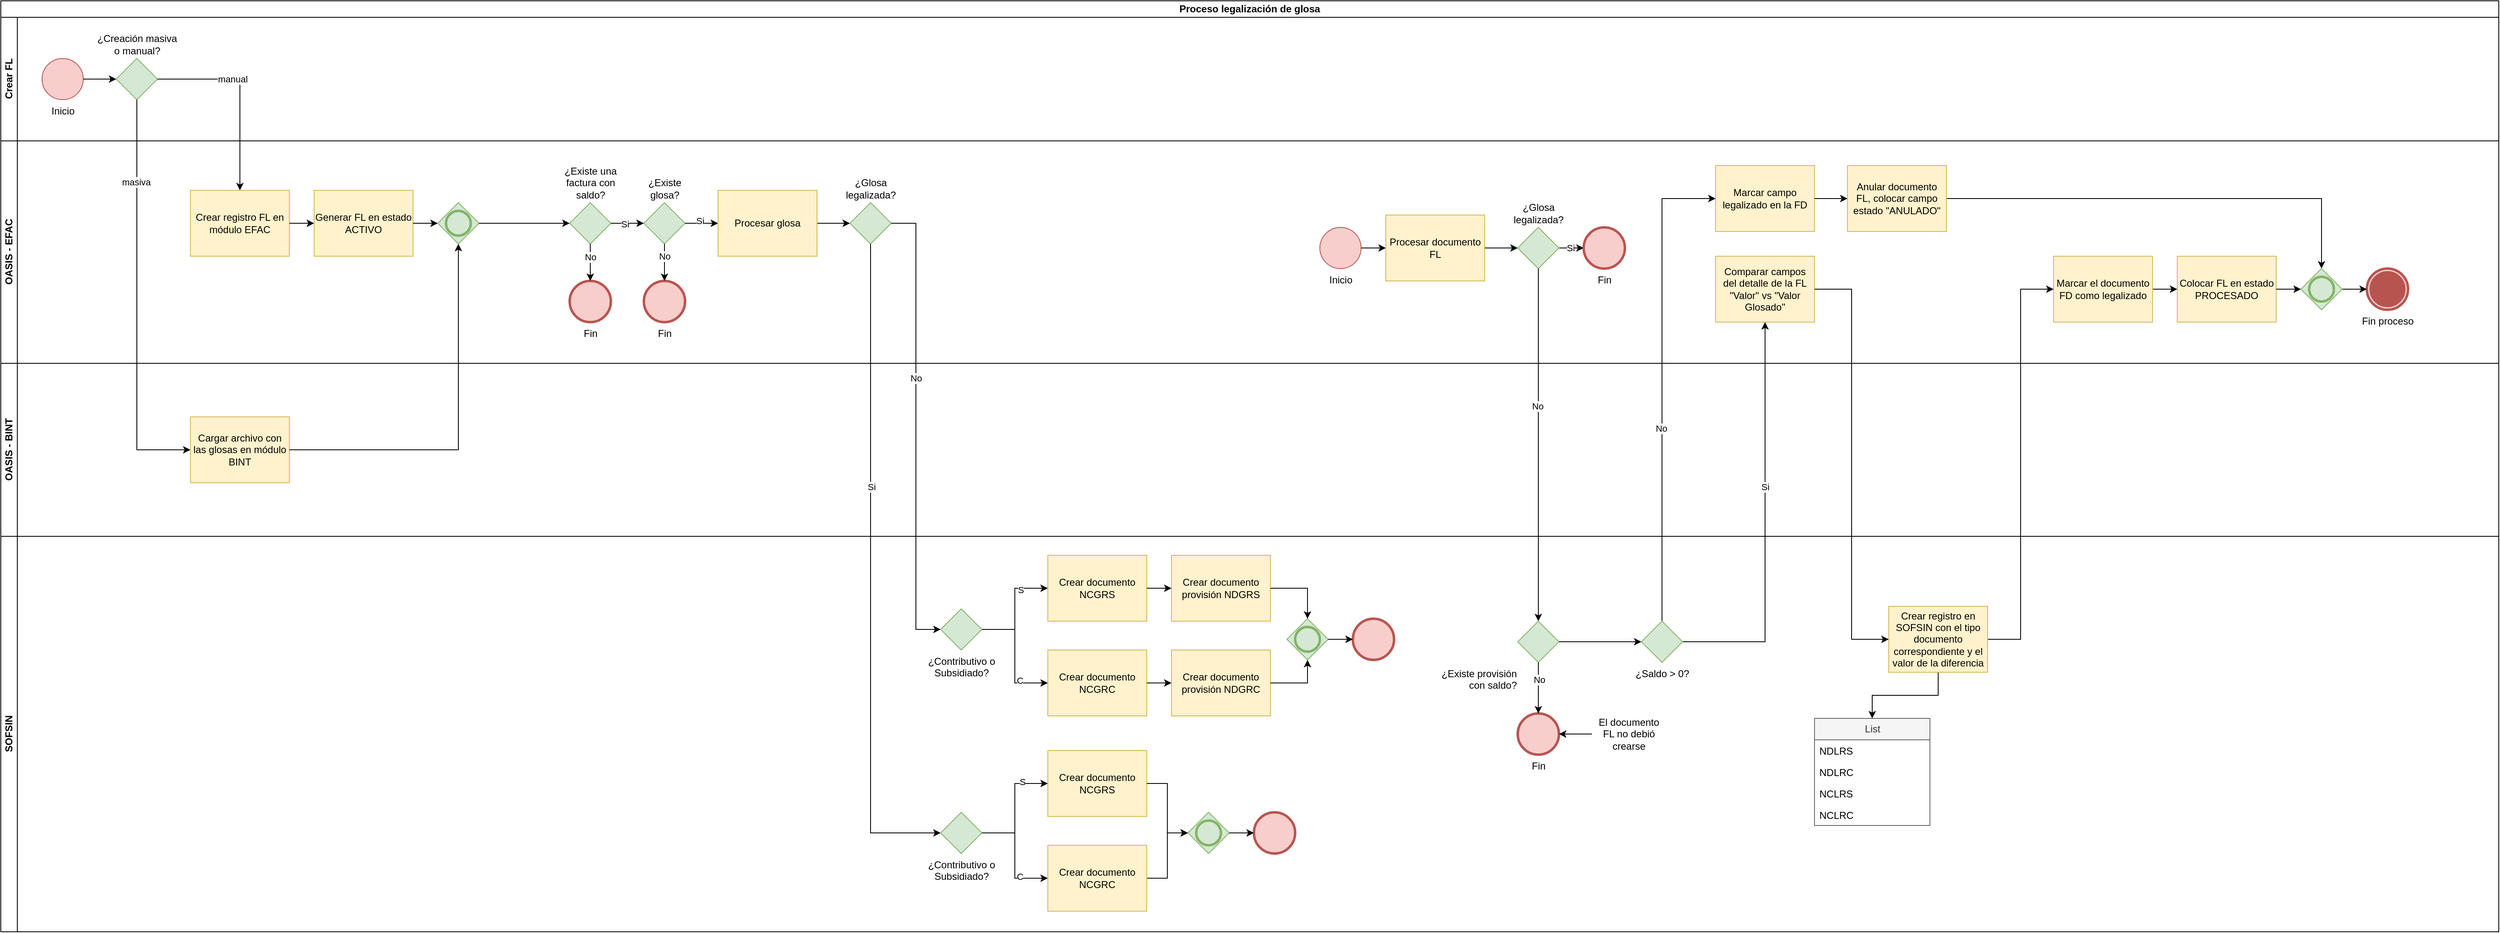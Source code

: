 <mxfile version="26.0.10">
  <diagram name="Página-1" id="QjnRR7jEjkSnEzNFnNj9">
    <mxGraphModel dx="1173" dy="513" grid="1" gridSize="10" guides="1" tooltips="1" connect="1" arrows="1" fold="1" page="1" pageScale="1" pageWidth="2910" pageHeight="1030" math="0" shadow="0">
      <root>
        <mxCell id="0" />
        <mxCell id="1" parent="0" />
        <mxCell id="Rm7F8vrEzkFGW5DVcHOp-1" value="Proceso legalización de glosa" style="swimlane;html=1;childLayout=stackLayout;resizeParent=1;resizeParentMax=0;horizontal=1;startSize=20;horizontalStack=0;whiteSpace=wrap;" vertex="1" parent="1">
          <mxGeometry x="20" y="20" width="3030" height="1130" as="geometry" />
        </mxCell>
        <mxCell id="Rm7F8vrEzkFGW5DVcHOp-2" value="Crear FL" style="swimlane;html=1;startSize=20;horizontal=0;" vertex="1" parent="Rm7F8vrEzkFGW5DVcHOp-1">
          <mxGeometry y="20" width="3030" height="150" as="geometry" />
        </mxCell>
        <mxCell id="Rm7F8vrEzkFGW5DVcHOp-5" value="Inicio" style="points=[[0.145,0.145,0],[0.5,0,0],[0.855,0.145,0],[1,0.5,0],[0.855,0.855,0],[0.5,1,0],[0.145,0.855,0],[0,0.5,0]];shape=mxgraph.bpmn.event;html=1;verticalLabelPosition=bottom;labelBackgroundColor=#ffffff;verticalAlign=top;align=center;perimeter=ellipsePerimeter;outlineConnect=0;aspect=fixed;outline=standard;symbol=general;fillColor=#f8cecc;strokeColor=#b85450;" vertex="1" parent="Rm7F8vrEzkFGW5DVcHOp-2">
          <mxGeometry x="50" y="50" width="50" height="50" as="geometry" />
        </mxCell>
        <mxCell id="Rm7F8vrEzkFGW5DVcHOp-9" value="¿Creación masiva &lt;br&gt;o manual?" style="points=[[0.25,0.25,0],[0.5,0,0],[0.75,0.25,0],[1,0.5,0],[0.75,0.75,0],[0.5,1,0],[0.25,0.75,0],[0,0.5,0]];shape=mxgraph.bpmn.gateway2;html=1;verticalLabelPosition=top;labelBackgroundColor=#ffffff;verticalAlign=bottom;align=center;perimeter=rhombusPerimeter;outlineConnect=0;outline=none;symbol=none;labelPosition=center;fillColor=#d5e8d4;strokeColor=#82b366;" vertex="1" parent="Rm7F8vrEzkFGW5DVcHOp-2">
          <mxGeometry x="140" y="50" width="50" height="50" as="geometry" />
        </mxCell>
        <mxCell id="Rm7F8vrEzkFGW5DVcHOp-6" style="edgeStyle=orthogonalEdgeStyle;rounded=0;orthogonalLoop=1;jettySize=auto;html=1;entryX=0;entryY=0.5;entryDx=0;entryDy=0;entryPerimeter=0;" edge="1" parent="Rm7F8vrEzkFGW5DVcHOp-2" source="Rm7F8vrEzkFGW5DVcHOp-5" target="Rm7F8vrEzkFGW5DVcHOp-9">
          <mxGeometry relative="1" as="geometry">
            <mxPoint x="140" y="75" as="targetPoint" />
          </mxGeometry>
        </mxCell>
        <mxCell id="Rm7F8vrEzkFGW5DVcHOp-3" value="OASIS - EFAC" style="swimlane;html=1;startSize=20;horizontal=0;" vertex="1" parent="Rm7F8vrEzkFGW5DVcHOp-1">
          <mxGeometry y="170" width="3030" height="270" as="geometry" />
        </mxCell>
        <mxCell id="Rm7F8vrEzkFGW5DVcHOp-15" value="Generar FL en estado ACTIVO" style="points=[[0.25,0,0],[0.5,0,0],[0.75,0,0],[1,0.25,0],[1,0.5,0],[1,0.75,0],[0.75,1,0],[0.5,1,0],[0.25,1,0],[0,0.75,0],[0,0.5,0],[0,0.25,0]];shape=mxgraph.bpmn.task2;whiteSpace=wrap;rectStyle=rounded;size=10;html=1;container=1;expand=0;collapsible=0;taskMarker=script;fillColor=#fff2cc;strokeColor=#d6b656;" vertex="1" parent="Rm7F8vrEzkFGW5DVcHOp-3">
          <mxGeometry x="380" y="60" width="120" height="80" as="geometry" />
        </mxCell>
        <mxCell id="Rm7F8vrEzkFGW5DVcHOp-16" style="edgeStyle=orthogonalEdgeStyle;rounded=0;orthogonalLoop=1;jettySize=auto;html=1;entryX=0;entryY=0.5;entryDx=0;entryDy=0;entryPerimeter=0;" edge="1" parent="Rm7F8vrEzkFGW5DVcHOp-3" source="Rm7F8vrEzkFGW5DVcHOp-15" target="Rm7F8vrEzkFGW5DVcHOp-19">
          <mxGeometry relative="1" as="geometry">
            <mxPoint x="530" y="100.0" as="targetPoint" />
          </mxGeometry>
        </mxCell>
        <mxCell id="Rm7F8vrEzkFGW5DVcHOp-19" value="" style="points=[[0.25,0.25,0],[0.5,0,0],[0.75,0.25,0],[1,0.5,0],[0.75,0.75,0],[0.5,1,0],[0.25,0.75,0],[0,0.5,0]];shape=mxgraph.bpmn.gateway2;html=1;verticalLabelPosition=bottom;labelBackgroundColor=#ffffff;verticalAlign=top;align=center;perimeter=rhombusPerimeter;outlineConnect=0;outline=end;symbol=general;fillColor=#d5e8d4;strokeColor=#82b366;" vertex="1" parent="Rm7F8vrEzkFGW5DVcHOp-3">
          <mxGeometry x="530" y="75" width="50" height="50" as="geometry" />
        </mxCell>
        <mxCell id="Rm7F8vrEzkFGW5DVcHOp-13" value="Crear registro FL en módulo EFAC" style="points=[[0.25,0,0],[0.5,0,0],[0.75,0,0],[1,0.25,0],[1,0.5,0],[1,0.75,0],[0.75,1,0],[0.5,1,0],[0.25,1,0],[0,0.75,0],[0,0.5,0],[0,0.25,0]];shape=mxgraph.bpmn.task2;whiteSpace=wrap;rectStyle=rounded;size=10;html=1;container=1;expand=0;collapsible=0;taskMarker=user;fillColor=#fff2cc;strokeColor=#d6b656;" vertex="1" parent="Rm7F8vrEzkFGW5DVcHOp-3">
          <mxGeometry x="230" y="60" width="120" height="80" as="geometry" />
        </mxCell>
        <mxCell id="Rm7F8vrEzkFGW5DVcHOp-14" style="edgeStyle=orthogonalEdgeStyle;rounded=0;orthogonalLoop=1;jettySize=auto;html=1;" edge="1" parent="Rm7F8vrEzkFGW5DVcHOp-3" source="Rm7F8vrEzkFGW5DVcHOp-13" target="Rm7F8vrEzkFGW5DVcHOp-15">
          <mxGeometry relative="1" as="geometry">
            <mxPoint x="410" y="-80" as="targetPoint" />
          </mxGeometry>
        </mxCell>
        <mxCell id="Rm7F8vrEzkFGW5DVcHOp-33" value="¿Existe una &lt;br&gt;factura con&lt;br&gt;saldo?" style="points=[[0.25,0.25,0],[0.5,0,0],[0.75,0.25,0],[1,0.5,0],[0.75,0.75,0],[0.5,1,0],[0.25,0.75,0],[0,0.5,0]];shape=mxgraph.bpmn.gateway2;html=1;verticalLabelPosition=top;labelBackgroundColor=#ffffff;verticalAlign=bottom;align=center;perimeter=rhombusPerimeter;outlineConnect=0;outline=none;symbol=none;labelPosition=center;fillColor=#d5e8d4;strokeColor=#82b366;" vertex="1" parent="Rm7F8vrEzkFGW5DVcHOp-3">
          <mxGeometry x="690" y="75" width="50" height="50" as="geometry" />
        </mxCell>
        <mxCell id="Rm7F8vrEzkFGW5DVcHOp-32" style="edgeStyle=orthogonalEdgeStyle;rounded=0;orthogonalLoop=1;jettySize=auto;html=1;" edge="1" parent="Rm7F8vrEzkFGW5DVcHOp-3" source="Rm7F8vrEzkFGW5DVcHOp-19" target="Rm7F8vrEzkFGW5DVcHOp-33">
          <mxGeometry relative="1" as="geometry">
            <mxPoint x="710" y="100" as="targetPoint" />
          </mxGeometry>
        </mxCell>
        <mxCell id="Rm7F8vrEzkFGW5DVcHOp-35" value="Fin" style="points=[[0.145,0.145,0],[0.5,0,0],[0.855,0.145,0],[1,0.5,0],[0.855,0.855,0],[0.5,1,0],[0.145,0.855,0],[0,0.5,0]];shape=mxgraph.bpmn.event;html=1;verticalLabelPosition=bottom;labelBackgroundColor=#ffffff;verticalAlign=top;align=center;perimeter=ellipsePerimeter;outlineConnect=0;aspect=fixed;outline=end;symbol=terminate2;fillColor=#f8cecc;strokeColor=#b85450;" vertex="1" parent="Rm7F8vrEzkFGW5DVcHOp-3">
          <mxGeometry x="690" y="170" width="50" height="50" as="geometry" />
        </mxCell>
        <mxCell id="Rm7F8vrEzkFGW5DVcHOp-34" style="edgeStyle=orthogonalEdgeStyle;rounded=0;orthogonalLoop=1;jettySize=auto;html=1;" edge="1" parent="Rm7F8vrEzkFGW5DVcHOp-3" source="Rm7F8vrEzkFGW5DVcHOp-33" target="Rm7F8vrEzkFGW5DVcHOp-35">
          <mxGeometry relative="1" as="geometry">
            <mxPoint x="715" y="180" as="targetPoint" />
          </mxGeometry>
        </mxCell>
        <mxCell id="Rm7F8vrEzkFGW5DVcHOp-36" value="No" style="edgeLabel;html=1;align=center;verticalAlign=middle;resizable=0;points=[];" vertex="1" connectable="0" parent="Rm7F8vrEzkFGW5DVcHOp-34">
          <mxGeometry x="0.256" y="-1" relative="1" as="geometry">
            <mxPoint x="1" y="-13" as="offset" />
          </mxGeometry>
        </mxCell>
        <mxCell id="Rm7F8vrEzkFGW5DVcHOp-39" value="¿Existe &lt;br&gt;glosa?" style="points=[[0.25,0.25,0],[0.5,0,0],[0.75,0.25,0],[1,0.5,0],[0.75,0.75,0],[0.5,1,0],[0.25,0.75,0],[0,0.5,0]];shape=mxgraph.bpmn.gateway2;html=1;verticalLabelPosition=top;labelBackgroundColor=#ffffff;verticalAlign=bottom;align=center;perimeter=rhombusPerimeter;outlineConnect=0;outline=none;symbol=none;labelPosition=center;fillColor=#d5e8d4;strokeColor=#82b366;" vertex="1" parent="Rm7F8vrEzkFGW5DVcHOp-3">
          <mxGeometry x="780" y="75" width="50" height="50" as="geometry" />
        </mxCell>
        <mxCell id="Rm7F8vrEzkFGW5DVcHOp-38" style="edgeStyle=orthogonalEdgeStyle;rounded=0;orthogonalLoop=1;jettySize=auto;html=1;" edge="1" parent="Rm7F8vrEzkFGW5DVcHOp-3" source="Rm7F8vrEzkFGW5DVcHOp-33" target="Rm7F8vrEzkFGW5DVcHOp-39">
          <mxGeometry relative="1" as="geometry">
            <mxPoint x="790" y="100" as="targetPoint" />
          </mxGeometry>
        </mxCell>
        <mxCell id="Rm7F8vrEzkFGW5DVcHOp-50" value="Si" style="edgeLabel;html=1;align=center;verticalAlign=middle;resizable=0;points=[];" vertex="1" connectable="0" parent="Rm7F8vrEzkFGW5DVcHOp-38">
          <mxGeometry x="-0.15" y="-1" relative="1" as="geometry">
            <mxPoint as="offset" />
          </mxGeometry>
        </mxCell>
        <mxCell id="Rm7F8vrEzkFGW5DVcHOp-41" value="Fin" style="points=[[0.145,0.145,0],[0.5,0,0],[0.855,0.145,0],[1,0.5,0],[0.855,0.855,0],[0.5,1,0],[0.145,0.855,0],[0,0.5,0]];shape=mxgraph.bpmn.event;html=1;verticalLabelPosition=bottom;labelBackgroundColor=#ffffff;verticalAlign=top;align=center;perimeter=ellipsePerimeter;outlineConnect=0;aspect=fixed;outline=end;symbol=terminate2;fillColor=#f8cecc;strokeColor=#b85450;" vertex="1" parent="Rm7F8vrEzkFGW5DVcHOp-3">
          <mxGeometry x="780" y="170" width="50" height="50" as="geometry" />
        </mxCell>
        <mxCell id="Rm7F8vrEzkFGW5DVcHOp-40" style="edgeStyle=orthogonalEdgeStyle;rounded=0;orthogonalLoop=1;jettySize=auto;html=1;" edge="1" parent="Rm7F8vrEzkFGW5DVcHOp-3" source="Rm7F8vrEzkFGW5DVcHOp-39" target="Rm7F8vrEzkFGW5DVcHOp-41">
          <mxGeometry relative="1" as="geometry">
            <mxPoint x="805" y="190" as="targetPoint" />
          </mxGeometry>
        </mxCell>
        <mxCell id="Rm7F8vrEzkFGW5DVcHOp-43" value="No" style="edgeLabel;html=1;align=center;verticalAlign=middle;resizable=0;points=[];" vertex="1" connectable="0" parent="Rm7F8vrEzkFGW5DVcHOp-40">
          <mxGeometry x="-0.33" relative="1" as="geometry">
            <mxPoint as="offset" />
          </mxGeometry>
        </mxCell>
        <mxCell id="Rm7F8vrEzkFGW5DVcHOp-45" value="¿Glosa &lt;br&gt;legalizada?" style="points=[[0.25,0.25,0],[0.5,0,0],[0.75,0.25,0],[1,0.5,0],[0.75,0.75,0],[0.5,1,0],[0.25,0.75,0],[0,0.5,0]];shape=mxgraph.bpmn.gateway2;html=1;verticalLabelPosition=top;labelBackgroundColor=#ffffff;verticalAlign=bottom;align=center;perimeter=rhombusPerimeter;outlineConnect=0;outline=none;symbol=none;labelPosition=center;fillColor=#d5e8d4;strokeColor=#82b366;" vertex="1" parent="Rm7F8vrEzkFGW5DVcHOp-3">
          <mxGeometry x="1030" y="75" width="50" height="50" as="geometry" />
        </mxCell>
        <mxCell id="Rm7F8vrEzkFGW5DVcHOp-44" style="edgeStyle=orthogonalEdgeStyle;rounded=0;orthogonalLoop=1;jettySize=auto;html=1;entryX=0;entryY=0.5;entryDx=0;entryDy=0;entryPerimeter=0;" edge="1" parent="Rm7F8vrEzkFGW5DVcHOp-3" source="Rm7F8vrEzkFGW5DVcHOp-39" target="Rm7F8vrEzkFGW5DVcHOp-55">
          <mxGeometry relative="1" as="geometry">
            <mxPoint x="890" y="100" as="targetPoint" />
          </mxGeometry>
        </mxCell>
        <mxCell id="Rm7F8vrEzkFGW5DVcHOp-51" value="Si" style="edgeLabel;html=1;align=center;verticalAlign=middle;resizable=0;points=[];" vertex="1" connectable="0" parent="Rm7F8vrEzkFGW5DVcHOp-44">
          <mxGeometry x="-0.1" y="3" relative="1" as="geometry">
            <mxPoint as="offset" />
          </mxGeometry>
        </mxCell>
        <mxCell id="Rm7F8vrEzkFGW5DVcHOp-56" style="edgeStyle=orthogonalEdgeStyle;rounded=0;orthogonalLoop=1;jettySize=auto;html=1;" edge="1" parent="Rm7F8vrEzkFGW5DVcHOp-3" source="Rm7F8vrEzkFGW5DVcHOp-55" target="Rm7F8vrEzkFGW5DVcHOp-45">
          <mxGeometry relative="1" as="geometry" />
        </mxCell>
        <mxCell id="Rm7F8vrEzkFGW5DVcHOp-55" value="Procesar glosa" style="points=[[0.25,0,0],[0.5,0,0],[0.75,0,0],[1,0.25,0],[1,0.5,0],[1,0.75,0],[0.75,1,0],[0.5,1,0],[0.25,1,0],[0,0.75,0],[0,0.5,0],[0,0.25,0]];shape=mxgraph.bpmn.task2;whiteSpace=wrap;rectStyle=rounded;size=10;html=1;container=1;expand=0;collapsible=0;taskMarker=script;fillColor=#fff2cc;strokeColor=#d6b656;" vertex="1" parent="Rm7F8vrEzkFGW5DVcHOp-3">
          <mxGeometry x="870" y="60" width="120" height="80" as="geometry" />
        </mxCell>
        <mxCell id="Rm7F8vrEzkFGW5DVcHOp-68" value="Marcar campo legalizado en la FD" style="points=[[0.25,0,0],[0.5,0,0],[0.75,0,0],[1,0.25,0],[1,0.5,0],[1,0.75,0],[0.75,1,0],[0.5,1,0],[0.25,1,0],[0,0.75,0],[0,0.5,0],[0,0.25,0]];shape=mxgraph.bpmn.task2;whiteSpace=wrap;rectStyle=rounded;size=10;html=1;container=1;expand=0;collapsible=0;taskMarker=script;fillColor=#fff2cc;strokeColor=#d6b656;" vertex="1" parent="Rm7F8vrEzkFGW5DVcHOp-3">
          <mxGeometry x="2080" y="30" width="120" height="80" as="geometry" />
        </mxCell>
        <mxCell id="Rm7F8vrEzkFGW5DVcHOp-131" style="edgeStyle=orthogonalEdgeStyle;rounded=0;orthogonalLoop=1;jettySize=auto;html=1;" edge="1" parent="Rm7F8vrEzkFGW5DVcHOp-3" source="Rm7F8vrEzkFGW5DVcHOp-70" target="Rm7F8vrEzkFGW5DVcHOp-129">
          <mxGeometry relative="1" as="geometry" />
        </mxCell>
        <mxCell id="Rm7F8vrEzkFGW5DVcHOp-70" value="Anular documento FL, colocar campo estado &quot;ANULADO&quot;" style="points=[[0.25,0,0],[0.5,0,0],[0.75,0,0],[1,0.25,0],[1,0.5,0],[1,0.75,0],[0.75,1,0],[0.5,1,0],[0.25,1,0],[0,0.75,0],[0,0.5,0],[0,0.25,0]];shape=mxgraph.bpmn.task2;whiteSpace=wrap;rectStyle=rounded;size=10;html=1;container=1;expand=0;collapsible=0;taskMarker=script;fillColor=#fff2cc;strokeColor=#d6b656;" vertex="1" parent="Rm7F8vrEzkFGW5DVcHOp-3">
          <mxGeometry x="2240" y="30" width="120" height="80" as="geometry" />
        </mxCell>
        <mxCell id="Rm7F8vrEzkFGW5DVcHOp-69" style="edgeStyle=orthogonalEdgeStyle;rounded=0;orthogonalLoop=1;jettySize=auto;html=1;" edge="1" parent="Rm7F8vrEzkFGW5DVcHOp-3" source="Rm7F8vrEzkFGW5DVcHOp-68" target="Rm7F8vrEzkFGW5DVcHOp-70">
          <mxGeometry relative="1" as="geometry">
            <mxPoint x="2520" y="60" as="targetPoint" />
          </mxGeometry>
        </mxCell>
        <mxCell id="Rm7F8vrEzkFGW5DVcHOp-72" value="Comparar campos del detalle de la FL &quot;Valor&quot; vs &quot;Valor Glosado&quot;" style="points=[[0.25,0,0],[0.5,0,0],[0.75,0,0],[1,0.25,0],[1,0.5,0],[1,0.75,0],[0.75,1,0],[0.5,1,0],[0.25,1,0],[0,0.75,0],[0,0.5,0],[0,0.25,0]];shape=mxgraph.bpmn.task2;whiteSpace=wrap;rectStyle=rounded;size=10;html=1;container=1;expand=0;collapsible=0;taskMarker=script;fillColor=#fff2cc;strokeColor=#d6b656;" vertex="1" parent="Rm7F8vrEzkFGW5DVcHOp-3">
          <mxGeometry x="2080" y="140" width="120" height="80" as="geometry" />
        </mxCell>
        <mxCell id="Rm7F8vrEzkFGW5DVcHOp-113" value="Colocar FL en estado PROCESADO" style="points=[[0.25,0,0],[0.5,0,0],[0.75,0,0],[1,0.25,0],[1,0.5,0],[1,0.75,0],[0.75,1,0],[0.5,1,0],[0.25,1,0],[0,0.75,0],[0,0.5,0],[0,0.25,0]];shape=mxgraph.bpmn.task2;whiteSpace=wrap;rectStyle=rounded;size=10;html=1;container=1;expand=0;collapsible=0;taskMarker=script;fillColor=#fff2cc;strokeColor=#d6b656;" vertex="1" parent="Rm7F8vrEzkFGW5DVcHOp-3">
          <mxGeometry x="2640" y="140" width="120" height="80" as="geometry" />
        </mxCell>
        <mxCell id="Rm7F8vrEzkFGW5DVcHOp-125" style="edgeStyle=orthogonalEdgeStyle;rounded=0;orthogonalLoop=1;jettySize=auto;html=1;" edge="1" parent="Rm7F8vrEzkFGW5DVcHOp-3" source="Rm7F8vrEzkFGW5DVcHOp-132" target="Rm7F8vrEzkFGW5DVcHOp-113">
          <mxGeometry relative="1" as="geometry" />
        </mxCell>
        <mxCell id="Rm7F8vrEzkFGW5DVcHOp-128" value="Fin proceso" style="points=[[0.145,0.145,0],[0.5,0,0],[0.855,0.145,0],[1,0.5,0],[0.855,0.855,0],[0.5,1,0],[0.145,0.855,0],[0,0.5,0]];shape=mxgraph.bpmn.event;html=1;verticalLabelPosition=bottom;labelBackgroundColor=#ffffff;verticalAlign=top;align=center;perimeter=ellipsePerimeter;outlineConnect=0;aspect=fixed;outline=end;symbol=terminate;fillColor=#f8cecc;strokeColor=#b85450;" vertex="1" parent="Rm7F8vrEzkFGW5DVcHOp-3">
          <mxGeometry x="2870" y="155" width="50" height="50" as="geometry" />
        </mxCell>
        <mxCell id="Rm7F8vrEzkFGW5DVcHOp-127" style="edgeStyle=orthogonalEdgeStyle;rounded=0;orthogonalLoop=1;jettySize=auto;html=1;" edge="1" parent="Rm7F8vrEzkFGW5DVcHOp-3" source="Rm7F8vrEzkFGW5DVcHOp-129" target="Rm7F8vrEzkFGW5DVcHOp-128">
          <mxGeometry relative="1" as="geometry">
            <mxPoint x="3040" y="180" as="targetPoint" />
          </mxGeometry>
        </mxCell>
        <mxCell id="Rm7F8vrEzkFGW5DVcHOp-129" value="" style="points=[[0.25,0.25,0],[0.5,0,0],[0.75,0.25,0],[1,0.5,0],[0.75,0.75,0],[0.5,1,0],[0.25,0.75,0],[0,0.5,0]];shape=mxgraph.bpmn.gateway2;html=1;verticalLabelPosition=bottom;labelBackgroundColor=#ffffff;verticalAlign=top;align=center;perimeter=rhombusPerimeter;outlineConnect=0;outline=end;symbol=general;fillColor=#d5e8d4;strokeColor=#82b366;" vertex="1" parent="Rm7F8vrEzkFGW5DVcHOp-3">
          <mxGeometry x="2790" y="155" width="50" height="50" as="geometry" />
        </mxCell>
        <mxCell id="Rm7F8vrEzkFGW5DVcHOp-130" value="" style="edgeStyle=orthogonalEdgeStyle;rounded=0;orthogonalLoop=1;jettySize=auto;html=1;" edge="1" parent="Rm7F8vrEzkFGW5DVcHOp-3" source="Rm7F8vrEzkFGW5DVcHOp-113" target="Rm7F8vrEzkFGW5DVcHOp-129">
          <mxGeometry relative="1" as="geometry">
            <mxPoint x="3090" y="370" as="targetPoint" />
            <mxPoint x="3000" y="370" as="sourcePoint" />
          </mxGeometry>
        </mxCell>
        <mxCell id="Rm7F8vrEzkFGW5DVcHOp-132" value="Marcar el documento FD como legalizado" style="points=[[0.25,0,0],[0.5,0,0],[0.75,0,0],[1,0.25,0],[1,0.5,0],[1,0.75,0],[0.75,1,0],[0.5,1,0],[0.25,1,0],[0,0.75,0],[0,0.5,0],[0,0.25,0]];shape=mxgraph.bpmn.task2;whiteSpace=wrap;rectStyle=rounded;size=10;html=1;container=1;expand=0;collapsible=0;taskMarker=script;fillColor=#fff2cc;strokeColor=#d6b656;" vertex="1" parent="Rm7F8vrEzkFGW5DVcHOp-3">
          <mxGeometry x="2490" y="140" width="120" height="80" as="geometry" />
        </mxCell>
        <mxCell id="Rm7F8vrEzkFGW5DVcHOp-135" value="Inicio" style="points=[[0.145,0.145,0],[0.5,0,0],[0.855,0.145,0],[1,0.5,0],[0.855,0.855,0],[0.5,1,0],[0.145,0.855,0],[0,0.5,0]];shape=mxgraph.bpmn.event;html=1;verticalLabelPosition=bottom;labelBackgroundColor=#ffffff;verticalAlign=top;align=center;perimeter=ellipsePerimeter;outlineConnect=0;aspect=fixed;outline=standard;symbol=general;fillColor=#f8cecc;strokeColor=#b85450;" vertex="1" parent="Rm7F8vrEzkFGW5DVcHOp-3">
          <mxGeometry x="1600" y="105" width="50" height="50" as="geometry" />
        </mxCell>
        <mxCell id="Rm7F8vrEzkFGW5DVcHOp-136" value="Procesar documento FL" style="points=[[0.25,0,0],[0.5,0,0],[0.75,0,0],[1,0.25,0],[1,0.5,0],[1,0.75,0],[0.75,1,0],[0.5,1,0],[0.25,1,0],[0,0.75,0],[0,0.5,0],[0,0.25,0]];shape=mxgraph.bpmn.task2;whiteSpace=wrap;rectStyle=rounded;size=10;html=1;container=1;expand=0;collapsible=0;taskMarker=abstract;fillColor=#fff2cc;strokeColor=#d6b656;" vertex="1" parent="Rm7F8vrEzkFGW5DVcHOp-3">
          <mxGeometry x="1680" y="90" width="120" height="80" as="geometry" />
        </mxCell>
        <mxCell id="Rm7F8vrEzkFGW5DVcHOp-137" style="edgeStyle=orthogonalEdgeStyle;rounded=0;orthogonalLoop=1;jettySize=auto;html=1;entryX=0;entryY=0.5;entryDx=0;entryDy=0;entryPerimeter=0;" edge="1" parent="Rm7F8vrEzkFGW5DVcHOp-3" source="Rm7F8vrEzkFGW5DVcHOp-135" target="Rm7F8vrEzkFGW5DVcHOp-136">
          <mxGeometry relative="1" as="geometry" />
        </mxCell>
        <mxCell id="Rm7F8vrEzkFGW5DVcHOp-152" style="edgeStyle=orthogonalEdgeStyle;rounded=0;orthogonalLoop=1;jettySize=auto;html=1;entryX=0;entryY=0.5;entryDx=0;entryDy=0;entryPerimeter=0;" edge="1" parent="Rm7F8vrEzkFGW5DVcHOp-3" source="Rm7F8vrEzkFGW5DVcHOp-147" target="Rm7F8vrEzkFGW5DVcHOp-153">
          <mxGeometry relative="1" as="geometry">
            <mxPoint x="1940" y="130" as="targetPoint" />
          </mxGeometry>
        </mxCell>
        <mxCell id="Rm7F8vrEzkFGW5DVcHOp-154" value="Si" style="edgeLabel;html=1;align=center;verticalAlign=middle;resizable=0;points=[];" vertex="1" connectable="0" parent="Rm7F8vrEzkFGW5DVcHOp-152">
          <mxGeometry x="0.342" relative="1" as="geometry">
            <mxPoint as="offset" />
          </mxGeometry>
        </mxCell>
        <mxCell id="Rm7F8vrEzkFGW5DVcHOp-147" value="¿Glosa &lt;br&gt;legalizada?" style="points=[[0.25,0.25,0],[0.5,0,0],[0.75,0.25,0],[1,0.5,0],[0.75,0.75,0],[0.5,1,0],[0.25,0.75,0],[0,0.5,0]];shape=mxgraph.bpmn.gateway2;html=1;verticalLabelPosition=top;labelBackgroundColor=#ffffff;verticalAlign=bottom;align=center;perimeter=rhombusPerimeter;outlineConnect=0;outline=none;symbol=none;labelPosition=center;fillColor=#d5e8d4;strokeColor=#82b366;" vertex="1" parent="Rm7F8vrEzkFGW5DVcHOp-3">
          <mxGeometry x="1840" y="105" width="50" height="50" as="geometry" />
        </mxCell>
        <mxCell id="Rm7F8vrEzkFGW5DVcHOp-149" style="edgeStyle=orthogonalEdgeStyle;rounded=0;orthogonalLoop=1;jettySize=auto;html=1;entryX=0;entryY=0.5;entryDx=0;entryDy=0;entryPerimeter=0;" edge="1" parent="Rm7F8vrEzkFGW5DVcHOp-3" source="Rm7F8vrEzkFGW5DVcHOp-136" target="Rm7F8vrEzkFGW5DVcHOp-147">
          <mxGeometry relative="1" as="geometry" />
        </mxCell>
        <mxCell id="Rm7F8vrEzkFGW5DVcHOp-153" value="Fin" style="points=[[0.145,0.145,0],[0.5,0,0],[0.855,0.145,0],[1,0.5,0],[0.855,0.855,0],[0.5,1,0],[0.145,0.855,0],[0,0.5,0]];shape=mxgraph.bpmn.event;html=1;verticalLabelPosition=bottom;labelBackgroundColor=#ffffff;verticalAlign=top;align=center;perimeter=ellipsePerimeter;outlineConnect=0;aspect=fixed;outline=end;symbol=terminate2;fillColor=#f8cecc;strokeColor=#b85450;" vertex="1" parent="Rm7F8vrEzkFGW5DVcHOp-3">
          <mxGeometry x="1920" y="105" width="50" height="50" as="geometry" />
        </mxCell>
        <mxCell id="Rm7F8vrEzkFGW5DVcHOp-4" value="OASIS - BINT" style="swimlane;html=1;startSize=20;horizontal=0;" vertex="1" parent="Rm7F8vrEzkFGW5DVcHOp-1">
          <mxGeometry y="440" width="3030" height="210" as="geometry" />
        </mxCell>
        <mxCell id="Rm7F8vrEzkFGW5DVcHOp-11" value="Cargar archivo con las glosas en módulo BINT" style="points=[[0.25,0,0],[0.5,0,0],[0.75,0,0],[1,0.25,0],[1,0.5,0],[1,0.75,0],[0.75,1,0],[0.5,1,0],[0.25,1,0],[0,0.75,0],[0,0.5,0],[0,0.25,0]];shape=mxgraph.bpmn.task2;whiteSpace=wrap;rectStyle=rounded;size=10;html=1;container=1;expand=0;collapsible=0;taskMarker=user;fillColor=#fff2cc;strokeColor=#d6b656;" vertex="1" parent="Rm7F8vrEzkFGW5DVcHOp-4">
          <mxGeometry x="230" y="65" width="120" height="80" as="geometry" />
        </mxCell>
        <mxCell id="Rm7F8vrEzkFGW5DVcHOp-12" style="edgeStyle=orthogonalEdgeStyle;rounded=0;orthogonalLoop=1;jettySize=auto;html=1;" edge="1" parent="Rm7F8vrEzkFGW5DVcHOp-1" source="Rm7F8vrEzkFGW5DVcHOp-9" target="Rm7F8vrEzkFGW5DVcHOp-13">
          <mxGeometry relative="1" as="geometry">
            <mxPoint x="300" y="220" as="targetPoint" />
          </mxGeometry>
        </mxCell>
        <mxCell id="Rm7F8vrEzkFGW5DVcHOp-31" value="manual" style="edgeLabel;html=1;align=center;verticalAlign=middle;resizable=0;points=[];" vertex="1" connectable="0" parent="Rm7F8vrEzkFGW5DVcHOp-12">
          <mxGeometry x="-0.226" relative="1" as="geometry">
            <mxPoint as="offset" />
          </mxGeometry>
        </mxCell>
        <mxCell id="Rm7F8vrEzkFGW5DVcHOp-20" style="edgeStyle=orthogonalEdgeStyle;rounded=0;orthogonalLoop=1;jettySize=auto;html=1;" edge="1" parent="Rm7F8vrEzkFGW5DVcHOp-1" source="Rm7F8vrEzkFGW5DVcHOp-11" target="Rm7F8vrEzkFGW5DVcHOp-19">
          <mxGeometry relative="1" as="geometry" />
        </mxCell>
        <mxCell id="Rm7F8vrEzkFGW5DVcHOp-29" style="edgeStyle=orthogonalEdgeStyle;rounded=0;orthogonalLoop=1;jettySize=auto;html=1;entryX=0;entryY=0.5;entryDx=0;entryDy=0;entryPerimeter=0;exitX=0.5;exitY=1;exitDx=0;exitDy=0;exitPerimeter=0;" edge="1" parent="Rm7F8vrEzkFGW5DVcHOp-1" source="Rm7F8vrEzkFGW5DVcHOp-9" target="Rm7F8vrEzkFGW5DVcHOp-11">
          <mxGeometry relative="1" as="geometry" />
        </mxCell>
        <mxCell id="Rm7F8vrEzkFGW5DVcHOp-30" value="masiva" style="edgeLabel;html=1;align=center;verticalAlign=middle;resizable=0;points=[];" vertex="1" connectable="0" parent="Rm7F8vrEzkFGW5DVcHOp-29">
          <mxGeometry x="-0.593" y="-1" relative="1" as="geometry">
            <mxPoint as="offset" />
          </mxGeometry>
        </mxCell>
        <mxCell id="Rm7F8vrEzkFGW5DVcHOp-57" style="edgeStyle=orthogonalEdgeStyle;rounded=0;orthogonalLoop=1;jettySize=auto;html=1;entryX=0;entryY=0.5;entryDx=0;entryDy=0;entryPerimeter=0;" edge="1" parent="Rm7F8vrEzkFGW5DVcHOp-1" source="Rm7F8vrEzkFGW5DVcHOp-45" target="Rm7F8vrEzkFGW5DVcHOp-91">
          <mxGeometry relative="1" as="geometry">
            <mxPoint x="1140" y="270" as="targetPoint" />
          </mxGeometry>
        </mxCell>
        <mxCell id="Rm7F8vrEzkFGW5DVcHOp-74" value="No" style="edgeLabel;html=1;align=center;verticalAlign=middle;resizable=0;points=[];" vertex="1" connectable="0" parent="Rm7F8vrEzkFGW5DVcHOp-57">
          <mxGeometry x="-0.212" relative="1" as="geometry">
            <mxPoint as="offset" />
          </mxGeometry>
        </mxCell>
        <mxCell id="Rm7F8vrEzkFGW5DVcHOp-66" style="edgeStyle=orthogonalEdgeStyle;rounded=0;orthogonalLoop=1;jettySize=auto;html=1;entryX=0;entryY=0.5;entryDx=0;entryDy=0;entryPerimeter=0;exitX=0.5;exitY=0;exitDx=0;exitDy=0;exitPerimeter=0;" edge="1" parent="Rm7F8vrEzkFGW5DVcHOp-1" source="Rm7F8vrEzkFGW5DVcHOp-156" target="Rm7F8vrEzkFGW5DVcHOp-68">
          <mxGeometry relative="1" as="geometry">
            <mxPoint x="1400" y="700" as="targetPoint" />
            <mxPoint x="2160" y="240" as="sourcePoint" />
            <Array as="points">
              <mxPoint x="2015" y="240" />
            </Array>
          </mxGeometry>
        </mxCell>
        <mxCell id="Rm7F8vrEzkFGW5DVcHOp-67" value="No" style="edgeLabel;html=1;align=center;verticalAlign=middle;resizable=0;points=[];" vertex="1" connectable="0" parent="Rm7F8vrEzkFGW5DVcHOp-66">
          <mxGeometry x="-0.189" y="1" relative="1" as="geometry">
            <mxPoint as="offset" />
          </mxGeometry>
        </mxCell>
        <mxCell id="Rm7F8vrEzkFGW5DVcHOp-71" style="edgeStyle=orthogonalEdgeStyle;rounded=0;orthogonalLoop=1;jettySize=auto;html=1;exitX=1;exitY=0.5;exitDx=0;exitDy=0;exitPerimeter=0;" edge="1" parent="Rm7F8vrEzkFGW5DVcHOp-1" source="Rm7F8vrEzkFGW5DVcHOp-156" target="Rm7F8vrEzkFGW5DVcHOp-72">
          <mxGeometry relative="1" as="geometry">
            <mxPoint x="1300" y="810" as="targetPoint" />
            <mxPoint x="2220" y="400" as="sourcePoint" />
            <Array as="points">
              <mxPoint x="2140" y="778" />
              <mxPoint x="2140" y="350" />
            </Array>
          </mxGeometry>
        </mxCell>
        <mxCell id="Rm7F8vrEzkFGW5DVcHOp-73" value="Si" style="edgeLabel;html=1;align=center;verticalAlign=middle;resizable=0;points=[];" vertex="1" connectable="0" parent="Rm7F8vrEzkFGW5DVcHOp-71">
          <mxGeometry x="0.18" relative="1" as="geometry">
            <mxPoint as="offset" />
          </mxGeometry>
        </mxCell>
        <mxCell id="Rm7F8vrEzkFGW5DVcHOp-78" style="edgeStyle=orthogonalEdgeStyle;rounded=0;orthogonalLoop=1;jettySize=auto;html=1;entryX=0;entryY=0.5;entryDx=0;entryDy=0;entryPerimeter=0;exitX=0.5;exitY=1;exitDx=0;exitDy=0;exitPerimeter=0;" edge="1" parent="Rm7F8vrEzkFGW5DVcHOp-1" source="Rm7F8vrEzkFGW5DVcHOp-45" target="Rm7F8vrEzkFGW5DVcHOp-77">
          <mxGeometry relative="1" as="geometry" />
        </mxCell>
        <mxCell id="Rm7F8vrEzkFGW5DVcHOp-79" value="Si" style="edgeLabel;html=1;align=center;verticalAlign=middle;resizable=0;points=[];" vertex="1" connectable="0" parent="Rm7F8vrEzkFGW5DVcHOp-78">
          <mxGeometry x="-0.263" y="1" relative="1" as="geometry">
            <mxPoint as="offset" />
          </mxGeometry>
        </mxCell>
        <mxCell id="Rm7F8vrEzkFGW5DVcHOp-126" style="edgeStyle=orthogonalEdgeStyle;rounded=0;orthogonalLoop=1;jettySize=auto;html=1;entryX=0;entryY=0.5;entryDx=0;entryDy=0;entryPerimeter=0;" edge="1" parent="Rm7F8vrEzkFGW5DVcHOp-1" source="Rm7F8vrEzkFGW5DVcHOp-116" target="Rm7F8vrEzkFGW5DVcHOp-132">
          <mxGeometry relative="1" as="geometry">
            <mxPoint x="2465" y="375" as="targetPoint" />
          </mxGeometry>
        </mxCell>
        <mxCell id="Rm7F8vrEzkFGW5DVcHOp-150" style="edgeStyle=orthogonalEdgeStyle;rounded=0;orthogonalLoop=1;jettySize=auto;html=1;" edge="1" parent="Rm7F8vrEzkFGW5DVcHOp-1" source="Rm7F8vrEzkFGW5DVcHOp-147" target="Rm7F8vrEzkFGW5DVcHOp-141">
          <mxGeometry relative="1" as="geometry">
            <mxPoint x="1785" y="735" as="targetPoint" />
          </mxGeometry>
        </mxCell>
        <mxCell id="Rm7F8vrEzkFGW5DVcHOp-151" value="No" style="edgeLabel;html=1;align=center;verticalAlign=middle;resizable=0;points=[];" vertex="1" connectable="0" parent="Rm7F8vrEzkFGW5DVcHOp-150">
          <mxGeometry x="-0.22" y="-1" relative="1" as="geometry">
            <mxPoint as="offset" />
          </mxGeometry>
        </mxCell>
        <mxCell id="Rm7F8vrEzkFGW5DVcHOp-21" value="SOFSIN" style="swimlane;html=1;startSize=20;horizontal=0;" vertex="1" parent="Rm7F8vrEzkFGW5DVcHOp-1">
          <mxGeometry y="650" width="3030" height="480" as="geometry" />
        </mxCell>
        <mxCell id="Rm7F8vrEzkFGW5DVcHOp-77" value="¿Contributivo o&lt;br&gt;Subsidiado?" style="points=[[0.25,0.25,0],[0.5,0,0],[0.75,0.25,0],[1,0.5,0],[0.75,0.75,0],[0.5,1,0],[0.25,0.75,0],[0,0.5,0]];shape=mxgraph.bpmn.gateway2;html=1;verticalLabelPosition=bottom;labelBackgroundColor=#ffffff;verticalAlign=top;align=center;perimeter=rhombusPerimeter;outlineConnect=0;outline=none;symbol=none;fillColor=#d5e8d4;strokeColor=#82b366;" vertex="1" parent="Rm7F8vrEzkFGW5DVcHOp-21">
          <mxGeometry x="1140" y="335" width="50" height="50" as="geometry" />
        </mxCell>
        <mxCell id="Rm7F8vrEzkFGW5DVcHOp-81" value="Crear documento NCGRS" style="points=[[0.25,0,0],[0.5,0,0],[0.75,0,0],[1,0.25,0],[1,0.5,0],[1,0.75,0],[0.75,1,0],[0.5,1,0],[0.25,1,0],[0,0.75,0],[0,0.5,0],[0,0.25,0]];shape=mxgraph.bpmn.task2;whiteSpace=wrap;rectStyle=rounded;size=10;html=1;container=1;expand=0;collapsible=0;taskMarker=script;fillColor=#fff2cc;strokeColor=#d6b656;" vertex="1" parent="Rm7F8vrEzkFGW5DVcHOp-21">
          <mxGeometry x="1270" y="260" width="120" height="80" as="geometry" />
        </mxCell>
        <mxCell id="Rm7F8vrEzkFGW5DVcHOp-80" style="edgeStyle=orthogonalEdgeStyle;rounded=0;orthogonalLoop=1;jettySize=auto;html=1;" edge="1" parent="Rm7F8vrEzkFGW5DVcHOp-21" source="Rm7F8vrEzkFGW5DVcHOp-77" target="Rm7F8vrEzkFGW5DVcHOp-81">
          <mxGeometry relative="1" as="geometry">
            <mxPoint x="1240" y="220" as="targetPoint" />
          </mxGeometry>
        </mxCell>
        <mxCell id="Rm7F8vrEzkFGW5DVcHOp-96" value="S" style="edgeLabel;html=1;align=center;verticalAlign=middle;resizable=0;points=[];" vertex="1" connectable="0" parent="Rm7F8vrEzkFGW5DVcHOp-80">
          <mxGeometry x="0.551" y="2" relative="1" as="geometry">
            <mxPoint as="offset" />
          </mxGeometry>
        </mxCell>
        <mxCell id="Rm7F8vrEzkFGW5DVcHOp-86" style="edgeStyle=orthogonalEdgeStyle;rounded=0;orthogonalLoop=1;jettySize=auto;html=1;" edge="1" parent="Rm7F8vrEzkFGW5DVcHOp-21" source="Rm7F8vrEzkFGW5DVcHOp-83" target="Rm7F8vrEzkFGW5DVcHOp-85">
          <mxGeometry relative="1" as="geometry" />
        </mxCell>
        <mxCell id="Rm7F8vrEzkFGW5DVcHOp-83" value="Crear documento NCGRC" style="points=[[0.25,0,0],[0.5,0,0],[0.75,0,0],[1,0.25,0],[1,0.5,0],[1,0.75,0],[0.75,1,0],[0.5,1,0],[0.25,1,0],[0,0.75,0],[0,0.5,0],[0,0.25,0]];shape=mxgraph.bpmn.task2;whiteSpace=wrap;rectStyle=rounded;size=10;html=1;container=1;expand=0;collapsible=0;taskMarker=script;fillColor=#fff2cc;strokeColor=#d6b656;" vertex="1" parent="Rm7F8vrEzkFGW5DVcHOp-21">
          <mxGeometry x="1270" y="375" width="120" height="80" as="geometry" />
        </mxCell>
        <mxCell id="Rm7F8vrEzkFGW5DVcHOp-82" style="edgeStyle=orthogonalEdgeStyle;rounded=0;orthogonalLoop=1;jettySize=auto;html=1;" edge="1" parent="Rm7F8vrEzkFGW5DVcHOp-21" source="Rm7F8vrEzkFGW5DVcHOp-77" target="Rm7F8vrEzkFGW5DVcHOp-83">
          <mxGeometry relative="1" as="geometry">
            <mxPoint x="1280" y="340" as="targetPoint" />
          </mxGeometry>
        </mxCell>
        <mxCell id="Rm7F8vrEzkFGW5DVcHOp-97" value="C" style="edgeLabel;html=1;align=center;verticalAlign=middle;resizable=0;points=[];" vertex="1" connectable="0" parent="Rm7F8vrEzkFGW5DVcHOp-82">
          <mxGeometry x="0.49" y="2" relative="1" as="geometry">
            <mxPoint as="offset" />
          </mxGeometry>
        </mxCell>
        <mxCell id="Rm7F8vrEzkFGW5DVcHOp-85" value="" style="points=[[0.25,0.25,0],[0.5,0,0],[0.75,0.25,0],[1,0.5,0],[0.75,0.75,0],[0.5,1,0],[0.25,0.75,0],[0,0.5,0]];shape=mxgraph.bpmn.gateway2;html=1;verticalLabelPosition=bottom;labelBackgroundColor=#ffffff;verticalAlign=top;align=center;perimeter=rhombusPerimeter;outlineConnect=0;outline=end;symbol=general;fillColor=#d5e8d4;strokeColor=#82b366;" vertex="1" parent="Rm7F8vrEzkFGW5DVcHOp-21">
          <mxGeometry x="1440" y="335" width="50" height="50" as="geometry" />
        </mxCell>
        <mxCell id="Rm7F8vrEzkFGW5DVcHOp-84" style="edgeStyle=orthogonalEdgeStyle;rounded=0;orthogonalLoop=1;jettySize=auto;html=1;" edge="1" parent="Rm7F8vrEzkFGW5DVcHOp-21" source="Rm7F8vrEzkFGW5DVcHOp-81" target="Rm7F8vrEzkFGW5DVcHOp-85">
          <mxGeometry relative="1" as="geometry">
            <mxPoint x="1450" y="300" as="targetPoint" />
          </mxGeometry>
        </mxCell>
        <mxCell id="Rm7F8vrEzkFGW5DVcHOp-88" value="" style="points=[[0.145,0.145,0],[0.5,0,0],[0.855,0.145,0],[1,0.5,0],[0.855,0.855,0],[0.5,1,0],[0.145,0.855,0],[0,0.5,0]];shape=mxgraph.bpmn.event;html=1;verticalLabelPosition=bottom;labelBackgroundColor=#ffffff;verticalAlign=top;align=center;perimeter=ellipsePerimeter;outlineConnect=0;aspect=fixed;outline=end;symbol=terminate2;fillColor=#f8cecc;strokeColor=#b85450;" vertex="1" parent="Rm7F8vrEzkFGW5DVcHOp-21">
          <mxGeometry x="1520" y="335" width="50" height="50" as="geometry" />
        </mxCell>
        <mxCell id="Rm7F8vrEzkFGW5DVcHOp-87" style="edgeStyle=orthogonalEdgeStyle;rounded=0;orthogonalLoop=1;jettySize=auto;html=1;" edge="1" parent="Rm7F8vrEzkFGW5DVcHOp-21" source="Rm7F8vrEzkFGW5DVcHOp-85" target="Rm7F8vrEzkFGW5DVcHOp-88">
          <mxGeometry relative="1" as="geometry">
            <mxPoint x="1530" y="360" as="targetPoint" />
          </mxGeometry>
        </mxCell>
        <mxCell id="Rm7F8vrEzkFGW5DVcHOp-89" value="Crear documento NCGRS" style="points=[[0.25,0,0],[0.5,0,0],[0.75,0,0],[1,0.25,0],[1,0.5,0],[1,0.75,0],[0.75,1,0],[0.5,1,0],[0.25,1,0],[0,0.75,0],[0,0.5,0],[0,0.25,0]];shape=mxgraph.bpmn.task2;whiteSpace=wrap;rectStyle=rounded;size=10;html=1;container=1;expand=0;collapsible=0;taskMarker=script;fillColor=#fff2cc;strokeColor=#d6b656;" vertex="1" parent="Rm7F8vrEzkFGW5DVcHOp-21">
          <mxGeometry x="1270" y="23" width="120" height="80" as="geometry" />
        </mxCell>
        <mxCell id="Rm7F8vrEzkFGW5DVcHOp-90" value="Crear documento NCGRC" style="points=[[0.25,0,0],[0.5,0,0],[0.75,0,0],[1,0.25,0],[1,0.5,0],[1,0.75,0],[0.75,1,0],[0.5,1,0],[0.25,1,0],[0,0.75,0],[0,0.5,0],[0,0.25,0]];shape=mxgraph.bpmn.task2;whiteSpace=wrap;rectStyle=rounded;size=10;html=1;container=1;expand=0;collapsible=0;taskMarker=script;fillColor=#fff2cc;strokeColor=#d6b656;" vertex="1" parent="Rm7F8vrEzkFGW5DVcHOp-21">
          <mxGeometry x="1270" y="138" width="120" height="80" as="geometry" />
        </mxCell>
        <mxCell id="Rm7F8vrEzkFGW5DVcHOp-92" style="edgeStyle=orthogonalEdgeStyle;rounded=0;orthogonalLoop=1;jettySize=auto;html=1;" edge="1" parent="Rm7F8vrEzkFGW5DVcHOp-21" source="Rm7F8vrEzkFGW5DVcHOp-91" target="Rm7F8vrEzkFGW5DVcHOp-89">
          <mxGeometry relative="1" as="geometry" />
        </mxCell>
        <mxCell id="Rm7F8vrEzkFGW5DVcHOp-94" value="S" style="edgeLabel;html=1;align=center;verticalAlign=middle;resizable=0;points=[];" vertex="1" connectable="0" parent="Rm7F8vrEzkFGW5DVcHOp-92">
          <mxGeometry x="0.486" y="-2" relative="1" as="geometry">
            <mxPoint as="offset" />
          </mxGeometry>
        </mxCell>
        <mxCell id="Rm7F8vrEzkFGW5DVcHOp-91" value="¿Contributivo o&lt;br&gt;Subsidiado?" style="points=[[0.25,0.25,0],[0.5,0,0],[0.75,0.25,0],[1,0.5,0],[0.75,0.75,0],[0.5,1,0],[0.25,0.75,0],[0,0.5,0]];shape=mxgraph.bpmn.gateway2;html=1;verticalLabelPosition=bottom;labelBackgroundColor=#ffffff;verticalAlign=top;align=center;perimeter=rhombusPerimeter;outlineConnect=0;outline=none;symbol=none;fillColor=#d5e8d4;strokeColor=#82b366;" vertex="1" parent="Rm7F8vrEzkFGW5DVcHOp-21">
          <mxGeometry x="1140" y="88" width="50" height="50" as="geometry" />
        </mxCell>
        <mxCell id="Rm7F8vrEzkFGW5DVcHOp-93" style="edgeStyle=orthogonalEdgeStyle;rounded=0;orthogonalLoop=1;jettySize=auto;html=1;entryX=0;entryY=0.5;entryDx=0;entryDy=0;entryPerimeter=0;" edge="1" parent="Rm7F8vrEzkFGW5DVcHOp-21" source="Rm7F8vrEzkFGW5DVcHOp-91" target="Rm7F8vrEzkFGW5DVcHOp-90">
          <mxGeometry relative="1" as="geometry" />
        </mxCell>
        <mxCell id="Rm7F8vrEzkFGW5DVcHOp-95" value="C" style="edgeLabel;html=1;align=center;verticalAlign=middle;resizable=0;points=[];" vertex="1" connectable="0" parent="Rm7F8vrEzkFGW5DVcHOp-93">
          <mxGeometry x="0.525" y="3" relative="1" as="geometry">
            <mxPoint as="offset" />
          </mxGeometry>
        </mxCell>
        <mxCell id="Rm7F8vrEzkFGW5DVcHOp-99" value="Crear documento provisión NDGRS" style="points=[[0.25,0,0],[0.5,0,0],[0.75,0,0],[1,0.25,0],[1,0.5,0],[1,0.75,0],[0.75,1,0],[0.5,1,0],[0.25,1,0],[0,0.75,0],[0,0.5,0],[0,0.25,0]];shape=mxgraph.bpmn.task2;whiteSpace=wrap;rectStyle=rounded;size=10;html=1;container=1;expand=0;collapsible=0;taskMarker=script;fillColor=#fff2cc;strokeColor=#d6b656;" vertex="1" parent="Rm7F8vrEzkFGW5DVcHOp-21">
          <mxGeometry x="1420" y="23" width="120" height="80" as="geometry" />
        </mxCell>
        <mxCell id="Rm7F8vrEzkFGW5DVcHOp-98" style="edgeStyle=orthogonalEdgeStyle;rounded=0;orthogonalLoop=1;jettySize=auto;html=1;" edge="1" parent="Rm7F8vrEzkFGW5DVcHOp-21" source="Rm7F8vrEzkFGW5DVcHOp-89" target="Rm7F8vrEzkFGW5DVcHOp-99">
          <mxGeometry relative="1" as="geometry">
            <mxPoint x="1430" y="63" as="targetPoint" />
          </mxGeometry>
        </mxCell>
        <mxCell id="Rm7F8vrEzkFGW5DVcHOp-101" value="Crear documento provisión NDGRC" style="points=[[0.25,0,0],[0.5,0,0],[0.75,0,0],[1,0.25,0],[1,0.5,0],[1,0.75,0],[0.75,1,0],[0.5,1,0],[0.25,1,0],[0,0.75,0],[0,0.5,0],[0,0.25,0]];shape=mxgraph.bpmn.task2;whiteSpace=wrap;rectStyle=rounded;size=10;html=1;container=1;expand=0;collapsible=0;taskMarker=script;fillColor=#fff2cc;strokeColor=#d6b656;" vertex="1" parent="Rm7F8vrEzkFGW5DVcHOp-21">
          <mxGeometry x="1420" y="138" width="120" height="80" as="geometry" />
        </mxCell>
        <mxCell id="Rm7F8vrEzkFGW5DVcHOp-100" style="edgeStyle=orthogonalEdgeStyle;rounded=0;orthogonalLoop=1;jettySize=auto;html=1;" edge="1" parent="Rm7F8vrEzkFGW5DVcHOp-21" source="Rm7F8vrEzkFGW5DVcHOp-90" target="Rm7F8vrEzkFGW5DVcHOp-101">
          <mxGeometry relative="1" as="geometry">
            <mxPoint x="1420" y="178" as="targetPoint" />
          </mxGeometry>
        </mxCell>
        <mxCell id="Rm7F8vrEzkFGW5DVcHOp-105" value="" style="points=[[0.25,0.25,0],[0.5,0,0],[0.75,0.25,0],[1,0.5,0],[0.75,0.75,0],[0.5,1,0],[0.25,0.75,0],[0,0.5,0]];shape=mxgraph.bpmn.gateway2;html=1;verticalLabelPosition=bottom;labelBackgroundColor=#ffffff;verticalAlign=top;align=center;perimeter=rhombusPerimeter;outlineConnect=0;outline=end;symbol=general;fillColor=#d5e8d4;strokeColor=#82b366;" vertex="1" parent="Rm7F8vrEzkFGW5DVcHOp-21">
          <mxGeometry x="1560" y="100" width="50" height="50" as="geometry" />
        </mxCell>
        <mxCell id="Rm7F8vrEzkFGW5DVcHOp-106" style="edgeStyle=orthogonalEdgeStyle;rounded=0;orthogonalLoop=1;jettySize=auto;html=1;entryX=0.5;entryY=1;entryDx=0;entryDy=0;entryPerimeter=0;" edge="1" parent="Rm7F8vrEzkFGW5DVcHOp-21" source="Rm7F8vrEzkFGW5DVcHOp-101" target="Rm7F8vrEzkFGW5DVcHOp-105">
          <mxGeometry relative="1" as="geometry" />
        </mxCell>
        <mxCell id="Rm7F8vrEzkFGW5DVcHOp-107" style="edgeStyle=orthogonalEdgeStyle;rounded=0;orthogonalLoop=1;jettySize=auto;html=1;entryX=0.5;entryY=0;entryDx=0;entryDy=0;entryPerimeter=0;" edge="1" parent="Rm7F8vrEzkFGW5DVcHOp-21" source="Rm7F8vrEzkFGW5DVcHOp-99" target="Rm7F8vrEzkFGW5DVcHOp-105">
          <mxGeometry relative="1" as="geometry" />
        </mxCell>
        <mxCell id="Rm7F8vrEzkFGW5DVcHOp-122" style="edgeStyle=orthogonalEdgeStyle;rounded=0;orthogonalLoop=1;jettySize=auto;html=1;" edge="1" parent="Rm7F8vrEzkFGW5DVcHOp-21" source="Rm7F8vrEzkFGW5DVcHOp-116" target="Rm7F8vrEzkFGW5DVcHOp-118">
          <mxGeometry relative="1" as="geometry" />
        </mxCell>
        <mxCell id="Rm7F8vrEzkFGW5DVcHOp-116" value="Crear registro en SOFSIN con el tipo documento correspondiente y el valor de la diferencia" style="points=[[0.25,0,0],[0.5,0,0],[0.75,0,0],[1,0.25,0],[1,0.5,0],[1,0.75,0],[0.75,1,0],[0.5,1,0],[0.25,1,0],[0,0.75,0],[0,0.5,0],[0,0.25,0]];shape=mxgraph.bpmn.task2;whiteSpace=wrap;rectStyle=rounded;size=10;html=1;container=1;expand=0;collapsible=0;taskMarker=script;fillColor=#fff2cc;strokeColor=#d6b656;" vertex="1" parent="Rm7F8vrEzkFGW5DVcHOp-21">
          <mxGeometry x="2290" y="85.0" width="120" height="80" as="geometry" />
        </mxCell>
        <mxCell id="Rm7F8vrEzkFGW5DVcHOp-118" value="List" style="swimlane;fontStyle=0;childLayout=stackLayout;horizontal=1;startSize=26;horizontalStack=0;resizeParent=1;resizeParentMax=0;resizeLast=0;collapsible=1;marginBottom=0;html=1;fillColor=#f5f5f5;fontColor=#333333;strokeColor=#666666;" vertex="1" parent="Rm7F8vrEzkFGW5DVcHOp-21">
          <mxGeometry x="2200" y="221" width="140" height="130" as="geometry" />
        </mxCell>
        <mxCell id="Rm7F8vrEzkFGW5DVcHOp-119" value="NDLRS" style="text;strokeColor=none;fillColor=none;align=left;verticalAlign=top;spacingLeft=4;spacingRight=4;overflow=hidden;rotatable=0;points=[[0,0.5],[1,0.5]];portConstraint=eastwest;whiteSpace=wrap;html=1;" vertex="1" parent="Rm7F8vrEzkFGW5DVcHOp-118">
          <mxGeometry y="26" width="140" height="26" as="geometry" />
        </mxCell>
        <mxCell id="Rm7F8vrEzkFGW5DVcHOp-120" value="NDLRC" style="text;strokeColor=none;fillColor=none;align=left;verticalAlign=top;spacingLeft=4;spacingRight=4;overflow=hidden;rotatable=0;points=[[0,0.5],[1,0.5]];portConstraint=eastwest;whiteSpace=wrap;html=1;" vertex="1" parent="Rm7F8vrEzkFGW5DVcHOp-118">
          <mxGeometry y="52" width="140" height="26" as="geometry" />
        </mxCell>
        <mxCell id="Rm7F8vrEzkFGW5DVcHOp-121" value="NCLRS" style="text;strokeColor=none;fillColor=none;align=left;verticalAlign=top;spacingLeft=4;spacingRight=4;overflow=hidden;rotatable=0;points=[[0,0.5],[1,0.5]];portConstraint=eastwest;whiteSpace=wrap;html=1;" vertex="1" parent="Rm7F8vrEzkFGW5DVcHOp-118">
          <mxGeometry y="78" width="140" height="26" as="geometry" />
        </mxCell>
        <mxCell id="Rm7F8vrEzkFGW5DVcHOp-123" value="NCLRC" style="text;strokeColor=none;fillColor=none;align=left;verticalAlign=top;spacingLeft=4;spacingRight=4;overflow=hidden;rotatable=0;points=[[0,0.5],[1,0.5]];portConstraint=eastwest;whiteSpace=wrap;html=1;" vertex="1" parent="Rm7F8vrEzkFGW5DVcHOp-118">
          <mxGeometry y="104" width="140" height="26" as="geometry" />
        </mxCell>
        <mxCell id="Rm7F8vrEzkFGW5DVcHOp-134" value="" style="points=[[0.145,0.145,0],[0.5,0,0],[0.855,0.145,0],[1,0.5,0],[0.855,0.855,0],[0.5,1,0],[0.145,0.855,0],[0,0.5,0]];shape=mxgraph.bpmn.event;html=1;verticalLabelPosition=bottom;labelBackgroundColor=#ffffff;verticalAlign=top;align=center;perimeter=ellipsePerimeter;outlineConnect=0;aspect=fixed;outline=end;symbol=terminate2;fillColor=#f8cecc;strokeColor=#b85450;" vertex="1" parent="Rm7F8vrEzkFGW5DVcHOp-21">
          <mxGeometry x="1640" y="100" width="50" height="50" as="geometry" />
        </mxCell>
        <mxCell id="Rm7F8vrEzkFGW5DVcHOp-108" style="edgeStyle=orthogonalEdgeStyle;rounded=0;orthogonalLoop=1;jettySize=auto;html=1;" edge="1" parent="Rm7F8vrEzkFGW5DVcHOp-21" source="Rm7F8vrEzkFGW5DVcHOp-105" target="Rm7F8vrEzkFGW5DVcHOp-134">
          <mxGeometry relative="1" as="geometry">
            <mxPoint x="1640" y="125.0" as="targetPoint" />
          </mxGeometry>
        </mxCell>
        <mxCell id="Rm7F8vrEzkFGW5DVcHOp-141" value="¿Existe provisión &lt;br&gt;con saldo?" style="points=[[0.25,0.25,0],[0.5,0,0],[0.75,0.25,0],[1,0.5,0],[0.75,0.75,0],[0.5,1,0],[0.25,0.75,0],[0,0.5,0]];shape=mxgraph.bpmn.gateway2;html=1;verticalLabelPosition=bottom;labelBackgroundColor=#ffffff;verticalAlign=top;align=right;perimeter=rhombusPerimeter;outlineConnect=0;outline=none;symbol=none;fillColor=#d5e8d4;strokeColor=#82b366;labelPosition=left;" vertex="1" parent="Rm7F8vrEzkFGW5DVcHOp-21">
          <mxGeometry x="1840" y="103" width="50" height="50" as="geometry" />
        </mxCell>
        <mxCell id="Rm7F8vrEzkFGW5DVcHOp-144" value="El documento FL no debió crearse" style="text;html=1;align=center;verticalAlign=middle;whiteSpace=wrap;rounded=0;" vertex="1" parent="Rm7F8vrEzkFGW5DVcHOp-21">
          <mxGeometry x="1930" y="209" width="90" height="62" as="geometry" />
        </mxCell>
        <mxCell id="Rm7F8vrEzkFGW5DVcHOp-143" value="Fin" style="points=[[0.145,0.145,0],[0.5,0,0],[0.855,0.145,0],[1,0.5,0],[0.855,0.855,0],[0.5,1,0],[0.145,0.855,0],[0,0.5,0]];shape=mxgraph.bpmn.event;html=1;verticalLabelPosition=bottom;labelBackgroundColor=#ffffff;verticalAlign=top;align=center;perimeter=ellipsePerimeter;outlineConnect=0;aspect=fixed;outline=end;symbol=terminate2;fillColor=#f8cecc;strokeColor=#b85450;" vertex="1" parent="Rm7F8vrEzkFGW5DVcHOp-21">
          <mxGeometry x="1840" y="215" width="50" height="50" as="geometry" />
        </mxCell>
        <mxCell id="Rm7F8vrEzkFGW5DVcHOp-142" style="edgeStyle=orthogonalEdgeStyle;rounded=0;orthogonalLoop=1;jettySize=auto;html=1;" edge="1" parent="Rm7F8vrEzkFGW5DVcHOp-21" source="Rm7F8vrEzkFGW5DVcHOp-141" target="Rm7F8vrEzkFGW5DVcHOp-143">
          <mxGeometry relative="1" as="geometry">
            <mxPoint x="2005" y="200" as="targetPoint" />
          </mxGeometry>
        </mxCell>
        <mxCell id="Rm7F8vrEzkFGW5DVcHOp-146" value="No" style="edgeLabel;html=1;align=center;verticalAlign=middle;resizable=0;points=[];" vertex="1" connectable="0" parent="Rm7F8vrEzkFGW5DVcHOp-142">
          <mxGeometry x="-0.332" y="1" relative="1" as="geometry">
            <mxPoint as="offset" />
          </mxGeometry>
        </mxCell>
        <mxCell id="Rm7F8vrEzkFGW5DVcHOp-145" style="edgeStyle=orthogonalEdgeStyle;rounded=0;orthogonalLoop=1;jettySize=auto;html=1;" edge="1" parent="Rm7F8vrEzkFGW5DVcHOp-21" source="Rm7F8vrEzkFGW5DVcHOp-144" target="Rm7F8vrEzkFGW5DVcHOp-143">
          <mxGeometry relative="1" as="geometry" />
        </mxCell>
        <mxCell id="Rm7F8vrEzkFGW5DVcHOp-156" value="¿Saldo &amp;gt; 0?" style="points=[[0.25,0.25,0],[0.5,0,0],[0.75,0.25,0],[1,0.5,0],[0.75,0.75,0],[0.5,1,0],[0.25,0.75,0],[0,0.5,0]];shape=mxgraph.bpmn.gateway2;html=1;verticalLabelPosition=bottom;labelBackgroundColor=#ffffff;verticalAlign=top;align=center;perimeter=rhombusPerimeter;outlineConnect=0;outline=none;symbol=none;fillColor=#d5e8d4;strokeColor=#82b366;" vertex="1" parent="Rm7F8vrEzkFGW5DVcHOp-21">
          <mxGeometry x="1990" y="103" width="50" height="50" as="geometry" />
        </mxCell>
        <mxCell id="Rm7F8vrEzkFGW5DVcHOp-155" style="edgeStyle=orthogonalEdgeStyle;rounded=0;orthogonalLoop=1;jettySize=auto;html=1;" edge="1" parent="Rm7F8vrEzkFGW5DVcHOp-21" source="Rm7F8vrEzkFGW5DVcHOp-141" target="Rm7F8vrEzkFGW5DVcHOp-156">
          <mxGeometry relative="1" as="geometry">
            <mxPoint x="1940" y="128" as="targetPoint" />
          </mxGeometry>
        </mxCell>
        <mxCell id="Rm7F8vrEzkFGW5DVcHOp-110" style="edgeStyle=orthogonalEdgeStyle;rounded=0;orthogonalLoop=1;jettySize=auto;html=1;entryX=0;entryY=0.5;entryDx=0;entryDy=0;entryPerimeter=0;" edge="1" parent="Rm7F8vrEzkFGW5DVcHOp-1" source="Rm7F8vrEzkFGW5DVcHOp-72" target="Rm7F8vrEzkFGW5DVcHOp-116">
          <mxGeometry relative="1" as="geometry">
            <mxPoint x="2240" y="350" as="targetPoint" />
          </mxGeometry>
        </mxCell>
      </root>
    </mxGraphModel>
  </diagram>
</mxfile>
